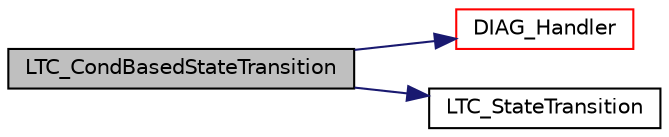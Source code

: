 digraph "LTC_CondBasedStateTransition"
{
  edge [fontname="Helvetica",fontsize="10",labelfontname="Helvetica",labelfontsize="10"];
  node [fontname="Helvetica",fontsize="10",shape=record];
  rankdir="LR";
  Node51 [label="LTC_CondBasedStateTransition",height=0.2,width=0.4,color="black", fillcolor="grey75", style="filled", fontcolor="black"];
  Node51 -> Node52 [color="midnightblue",fontsize="10",style="solid",fontname="Helvetica"];
  Node52 [label="DIAG_Handler",height=0.2,width=0.4,color="red", fillcolor="white", style="filled",URL="$group__API__DIAG.html#ga29e922af6b4c0f5c07d4d5b48b48d156",tooltip="DIAG_Handler provides generic error handling, based on diagnosis group.This function calls the handle..."];
  Node51 -> Node56 [color="midnightblue",fontsize="10",style="solid",fontname="Helvetica"];
  Node56 [label="LTC_StateTransition",height=0.2,width=0.4,color="black", fillcolor="white", style="filled",URL="$ltc_8c.html#aab43ed6e1108f8989cc1394dd11c54dc",tooltip="function for setting LTC_Trigger state transitions "];
}
